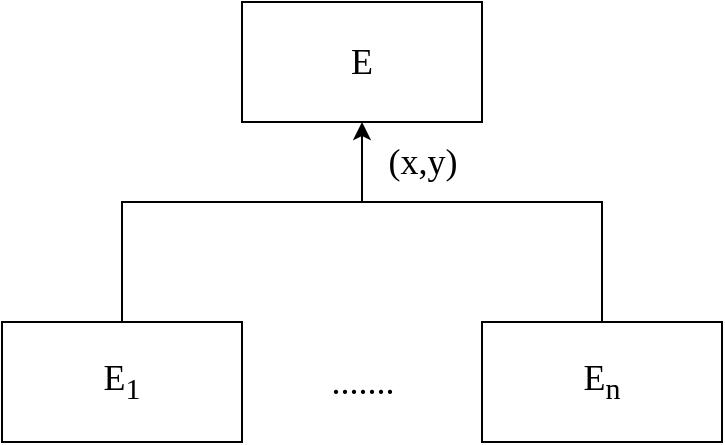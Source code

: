 <mxfile version="20.3.0" type="device"><diagram id="qphcKQMMPKLJC-RKEt_U" name="Pagina-1"><mxGraphModel dx="462" dy="865" grid="1" gridSize="10" guides="1" tooltips="1" connect="1" arrows="1" fold="1" page="1" pageScale="1" pageWidth="1169" pageHeight="827" math="0" shadow="0"><root><mxCell id="0"/><mxCell id="1" parent="0"/><mxCell id="oYA2E9biZPOAD5iHdodL-6" style="edgeStyle=orthogonalEdgeStyle;rounded=0;orthogonalLoop=1;jettySize=auto;html=1;fontFamily=Times New Roman;fontSize=18;endArrow=none;endFill=0;startArrow=classic;startFill=1;" edge="1" parent="1" source="oYA2E9biZPOAD5iHdodL-1"><mxGeometry relative="1" as="geometry"><mxPoint x="500" y="380" as="targetPoint"/></mxGeometry></mxCell><mxCell id="oYA2E9biZPOAD5iHdodL-1" value="&lt;font style=&quot;font-size: 18px;&quot; face=&quot;Times New Roman&quot;&gt;E&lt;/font&gt;" style="rounded=0;whiteSpace=wrap;html=1;" vertex="1" parent="1"><mxGeometry x="440" y="280" width="120" height="60" as="geometry"/></mxCell><mxCell id="oYA2E9biZPOAD5iHdodL-5" style="edgeStyle=orthogonalEdgeStyle;rounded=0;orthogonalLoop=1;jettySize=auto;html=1;fontFamily=Times New Roman;fontSize=18;endArrow=none;endFill=0;" edge="1" parent="1" source="oYA2E9biZPOAD5iHdodL-2"><mxGeometry relative="1" as="geometry"><mxPoint x="500" y="380" as="targetPoint"/><Array as="points"><mxPoint x="380" y="380"/></Array></mxGeometry></mxCell><mxCell id="oYA2E9biZPOAD5iHdodL-2" value="&lt;font style=&quot;font-size: 18px;&quot; face=&quot;Times New Roman&quot;&gt;E&lt;sub&gt;1&lt;/sub&gt;&lt;/font&gt;" style="rounded=0;whiteSpace=wrap;html=1;" vertex="1" parent="1"><mxGeometry x="320" y="440" width="120" height="60" as="geometry"/></mxCell><mxCell id="oYA2E9biZPOAD5iHdodL-4" style="edgeStyle=orthogonalEdgeStyle;rounded=0;orthogonalLoop=1;jettySize=auto;html=1;fontFamily=Times New Roman;fontSize=18;endArrow=none;endFill=0;" edge="1" parent="1" source="oYA2E9biZPOAD5iHdodL-3"><mxGeometry relative="1" as="geometry"><mxPoint x="500" y="380" as="targetPoint"/><Array as="points"><mxPoint x="620" y="380"/></Array></mxGeometry></mxCell><mxCell id="oYA2E9biZPOAD5iHdodL-3" value="&lt;font style=&quot;font-size: 18px;&quot; face=&quot;Times New Roman&quot;&gt;E&lt;sub&gt;n&lt;/sub&gt;&lt;/font&gt;" style="rounded=0;whiteSpace=wrap;html=1;" vertex="1" parent="1"><mxGeometry x="560" y="440" width="120" height="60" as="geometry"/></mxCell><mxCell id="oYA2E9biZPOAD5iHdodL-7" value="......." style="text;html=1;align=center;verticalAlign=middle;resizable=0;points=[];autosize=1;strokeColor=none;fillColor=none;fontSize=18;fontFamily=Times New Roman;" vertex="1" parent="1"><mxGeometry x="470" y="450" width="60" height="40" as="geometry"/></mxCell><mxCell id="oYA2E9biZPOAD5iHdodL-8" value="(x,y)" style="text;html=1;align=center;verticalAlign=middle;resizable=0;points=[];autosize=1;strokeColor=none;fillColor=none;fontSize=18;fontFamily=Times New Roman;" vertex="1" parent="1"><mxGeometry x="500" y="340" width="60" height="40" as="geometry"/></mxCell></root></mxGraphModel></diagram></mxfile>